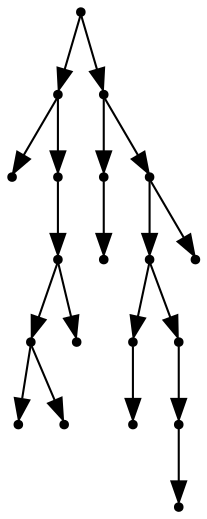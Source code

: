 digraph {
  19 [shape=point];
  7 [shape=point];
  0 [shape=point];
  6 [shape=point];
  5 [shape=point];
  3 [shape=point];
  1 [shape=point];
  2 [shape=point];
  4 [shape=point];
  18 [shape=point];
  9 [shape=point];
  8 [shape=point];
  17 [shape=point];
  15 [shape=point];
  11 [shape=point];
  10 [shape=point];
  14 [shape=point];
  13 [shape=point];
  12 [shape=point];
  16 [shape=point];
19 -> 7;
7 -> 0;
7 -> 6;
6 -> 5;
5 -> 3;
3 -> 1;
3 -> 2;
5 -> 4;
19 -> 18;
18 -> 9;
9 -> 8;
18 -> 17;
17 -> 15;
15 -> 11;
11 -> 10;
15 -> 14;
14 -> 13;
13 -> 12;
17 -> 16;
}
